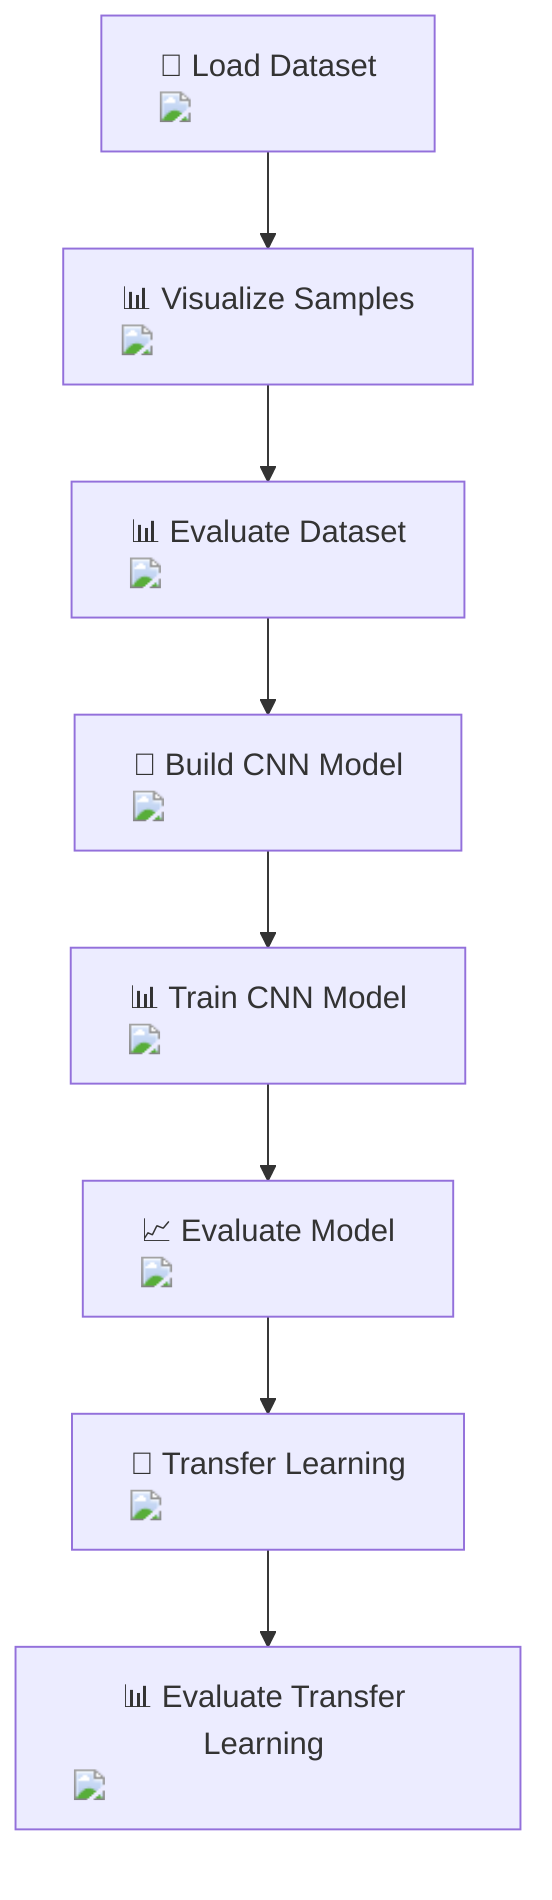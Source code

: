 flowchart TD
    A["📁 Load Dataset <img src='icons/file.svg'/>"] --> B["📊 Visualize Samples <img src='dummy_plots/gallery_template.svg'/>"]
    B --> C["📊 Evaluate Dataset <img src='dummy_plots/barplot_template.svg'/>"]
    C --> D["🧠 Build CNN Model <img src='icons/brain.svg'/>"]
    D --> E["📊 Train CNN Model <img src='dummy_plots/hist_template.svg'/>"]
    E --> F["📈 Evaluate Model <img src='dummy_plots/lineplot_template.svg'/>"]
    F --> G["🔄 Transfer Learning <img src='icons/brain.svg'/>"]
    G --> H["📊 Evaluate Transfer Learning <img src='dummy_plots/scatter_plot_template.svg'/>"]